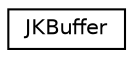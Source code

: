 digraph "Graphical Class Hierarchy"
{
  edge [fontname="Helvetica",fontsize="10",labelfontname="Helvetica",labelfontsize="10"];
  node [fontname="Helvetica",fontsize="10",shape=record];
  rankdir="LR";
  Node1 [label="JKBuffer",height=0.2,width=0.4,color="black", fillcolor="white", style="filled",URL="$struct_j_k_buffer.html"];
}
